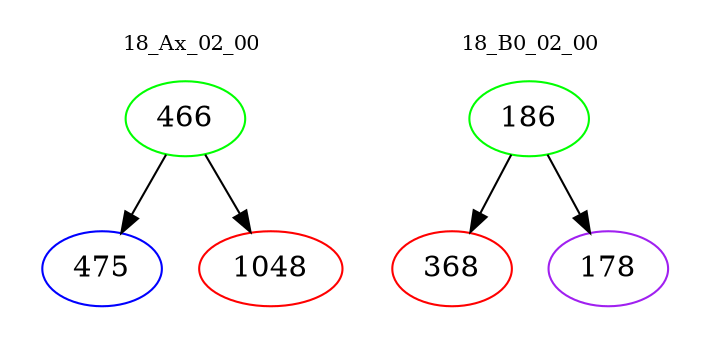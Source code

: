 digraph{
subgraph cluster_0 {
color = white
label = "18_Ax_02_00";
fontsize=10;
T0_466 [label="466", color="green"]
T0_466 -> T0_475 [color="black"]
T0_475 [label="475", color="blue"]
T0_466 -> T0_1048 [color="black"]
T0_1048 [label="1048", color="red"]
}
subgraph cluster_1 {
color = white
label = "18_B0_02_00";
fontsize=10;
T1_186 [label="186", color="green"]
T1_186 -> T1_368 [color="black"]
T1_368 [label="368", color="red"]
T1_186 -> T1_178 [color="black"]
T1_178 [label="178", color="purple"]
}
}
